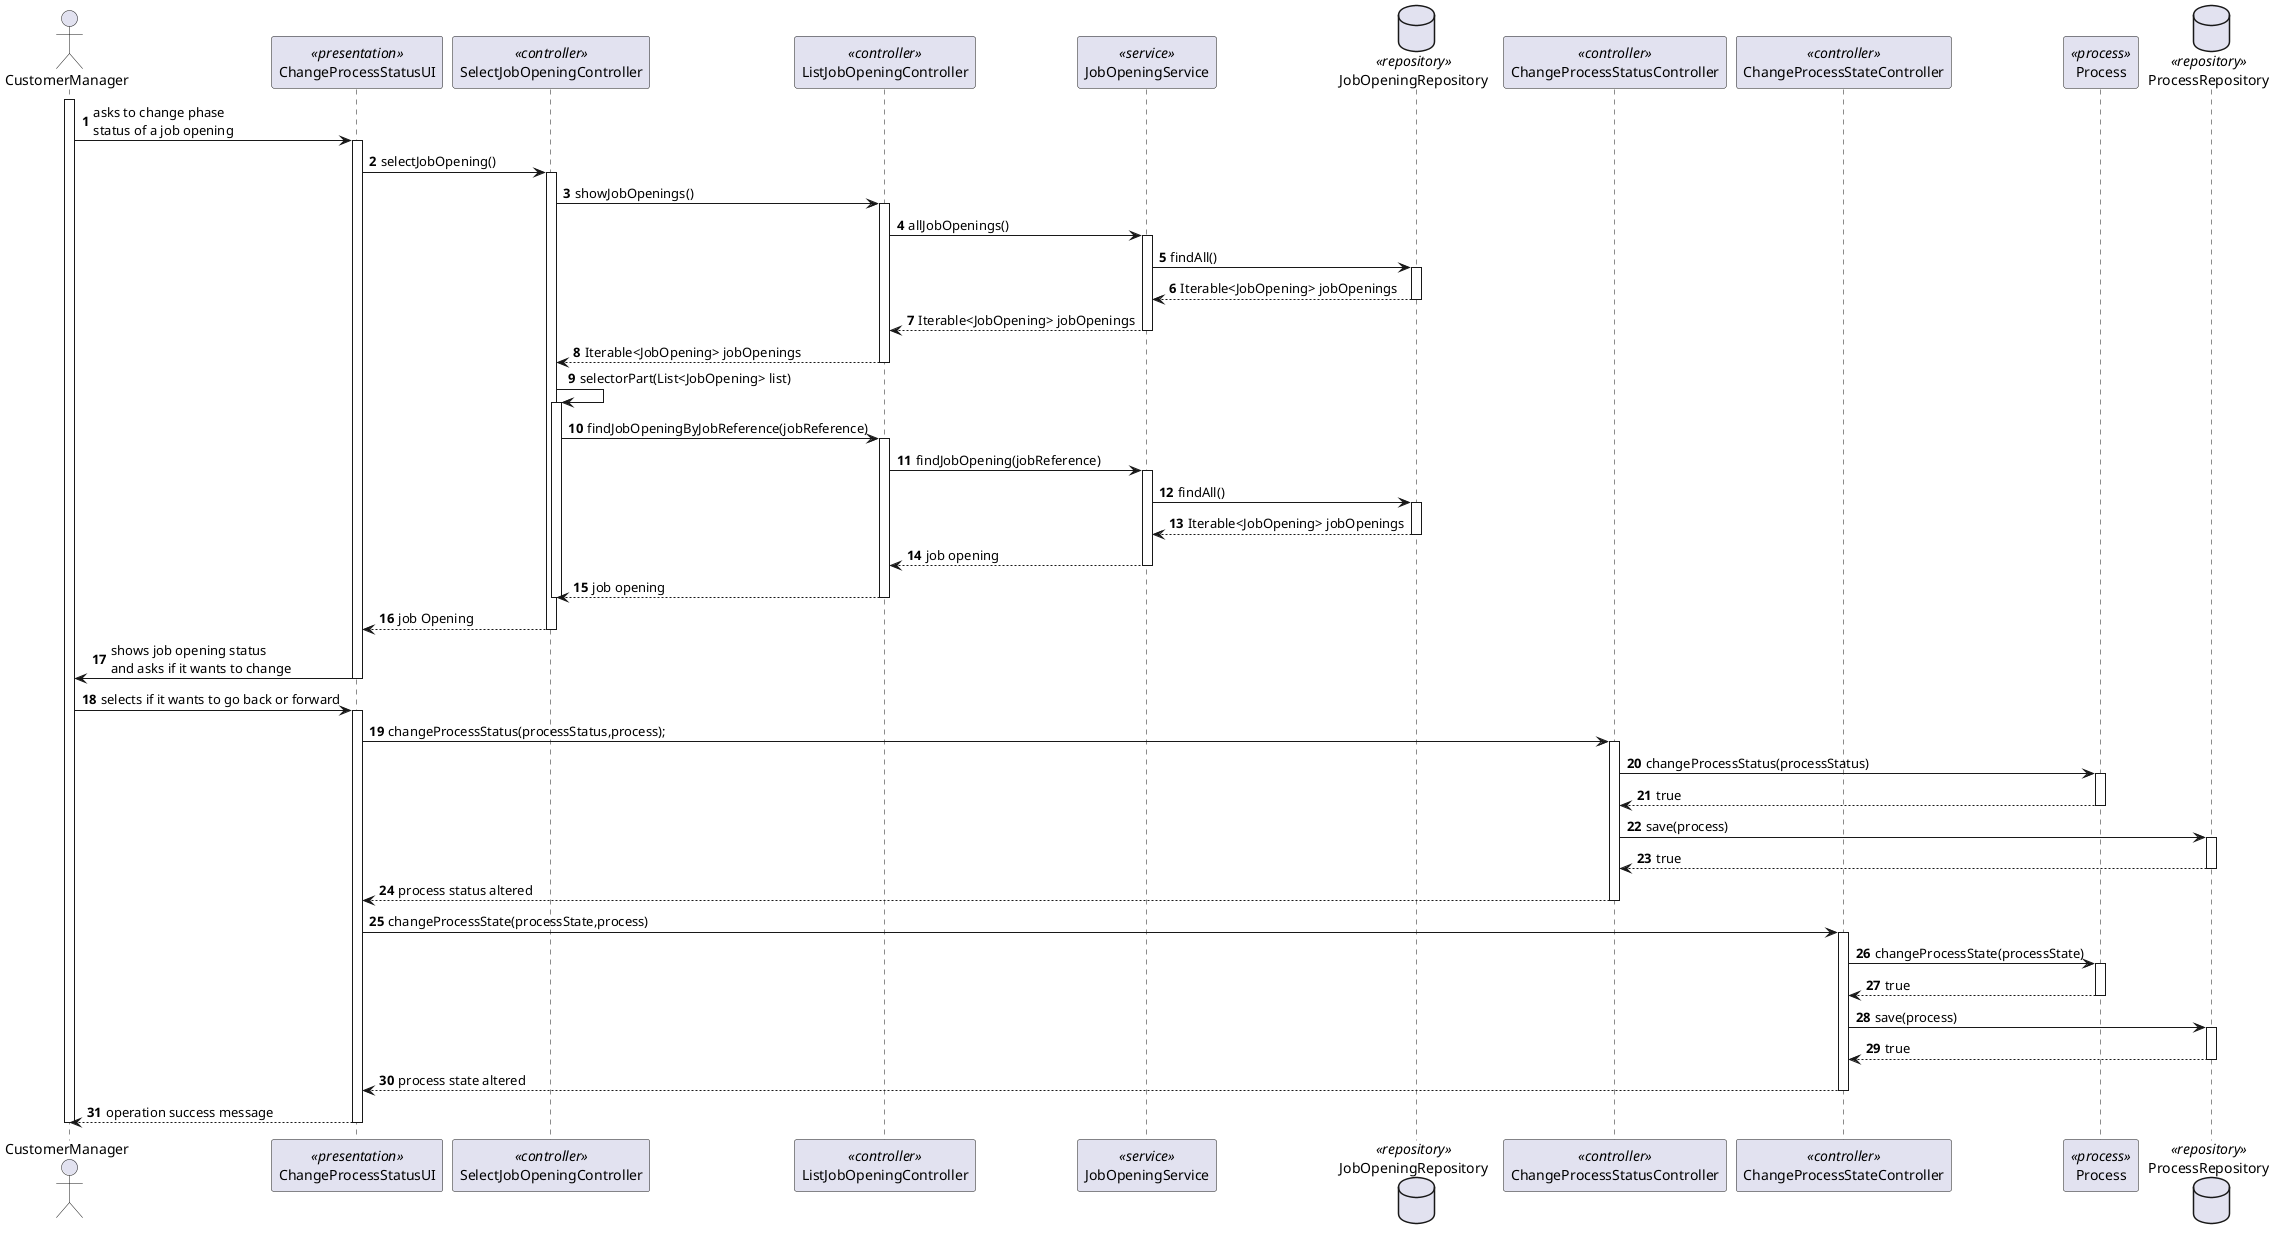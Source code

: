 @startuml
autonumber

actor CustomerManager

participant ChangeProcessStatusUI <<presentation>>
participant SelectJobOpeningController <<controller>>
participant ListJobOpeningController <<controller>>
participant JobOpeningService <<service>>
database JobOpeningRepository <<repository>>
participant ChangeProcessStatusController <<controller>>
participant ChangeProcessStateController <<controller>>
participant Process <<process>>
database ProcessRepository <<repository>>


activate CustomerManager

    CustomerManager -> ChangeProcessStatusUI : asks to change phase \nstatus of a job opening
    activate ChangeProcessStatusUI

        ChangeProcessStatusUI -> SelectJobOpeningController : selectJobOpening()
        activate SelectJobOpeningController

            SelectJobOpeningController -> ListJobOpeningController : showJobOpenings()
            activate ListJobOpeningController

                ListJobOpeningController -> JobOpeningService : allJobOpenings()
                activate JobOpeningService

                    JobOpeningService -> JobOpeningRepository : findAll()
                    activate JobOpeningRepository

                        JobOpeningRepository --> JobOpeningService : Iterable<JobOpening> jobOpenings
                    deactivate JobOpeningRepository

                    JobOpeningService --> ListJobOpeningController : Iterable<JobOpening> jobOpenings
                deactivate JobOpeningService

                ListJobOpeningController --> SelectJobOpeningController : Iterable<JobOpening> jobOpenings
            deactivate ListJobOpeningController

            SelectJobOpeningController -> SelectJobOpeningController : selectorPart(List<JobOpening> list)
            activate SelectJobOpeningController

                SelectJobOpeningController -> ListJobOpeningController : findJobOpeningByJobReference(jobReference)
                activate ListJobOpeningController

                    ListJobOpeningController -> JobOpeningService : findJobOpening(jobReference)
                    activate JobOpeningService

                        JobOpeningService -> JobOpeningRepository : findAll()
                        activate JobOpeningRepository

                            JobOpeningRepository --> JobOpeningService : Iterable<JobOpening> jobOpenings
                        deactivate JobOpeningRepository

                        JobOpeningService --> ListJobOpeningController : job opening
                    deactivate JobOpeningService

                    ListJobOpeningController --> SelectJobOpeningController : job opening
                deactivate ListJobOpeningController
            deactivate SelectJobOpeningController

            SelectJobOpeningController --> ChangeProcessStatusUI : job Opening
        deactivate SelectJobOpeningController

        ChangeProcessStatusUI -> CustomerManager : shows job opening status \nand asks if it wants to change
    deactivate ChangeProcessStatusUI

    CustomerManager -> ChangeProcessStatusUI : selects if it wants to go back or forward
    activate ChangeProcessStatusUI

        ChangeProcessStatusUI -> ChangeProcessStatusController : changeProcessStatus(processStatus,process);
        activate ChangeProcessStatusController

            ChangeProcessStatusController -> Process : changeProcessStatus(processStatus)
            activate Process

                Process --> ChangeProcessStatusController : true
            deactivate Process

            ChangeProcessStatusController -> ProcessRepository : save(process)
            activate ProcessRepository

                ProcessRepository --> ChangeProcessStatusController : true
            deactivate ProcessRepository

            ChangeProcessStatusController --> ChangeProcessStatusUI : process status altered
        deactivate ChangeProcessStatusController

        ChangeProcessStatusUI -> ChangeProcessStateController : changeProcessState(processState,process)
        activate ChangeProcessStateController

            ChangeProcessStateController -> Process : changeProcessState(processState)
            activate Process

                Process --> ChangeProcessStateController : true
            deactivate Process

            ChangeProcessStateController -> ProcessRepository : save(process)
            activate ProcessRepository

                ProcessRepository --> ChangeProcessStateController : true
            deactivate ProcessRepository

            ChangeProcessStateController --> ChangeProcessStatusUI : process state altered
        deactivate ChangeProcessStateController

    ChangeProcessStatusUI --> CustomerManager : operation success message


    deactivate ChangeProcessStatusUI

deactivate CustomerManager

@enduml
